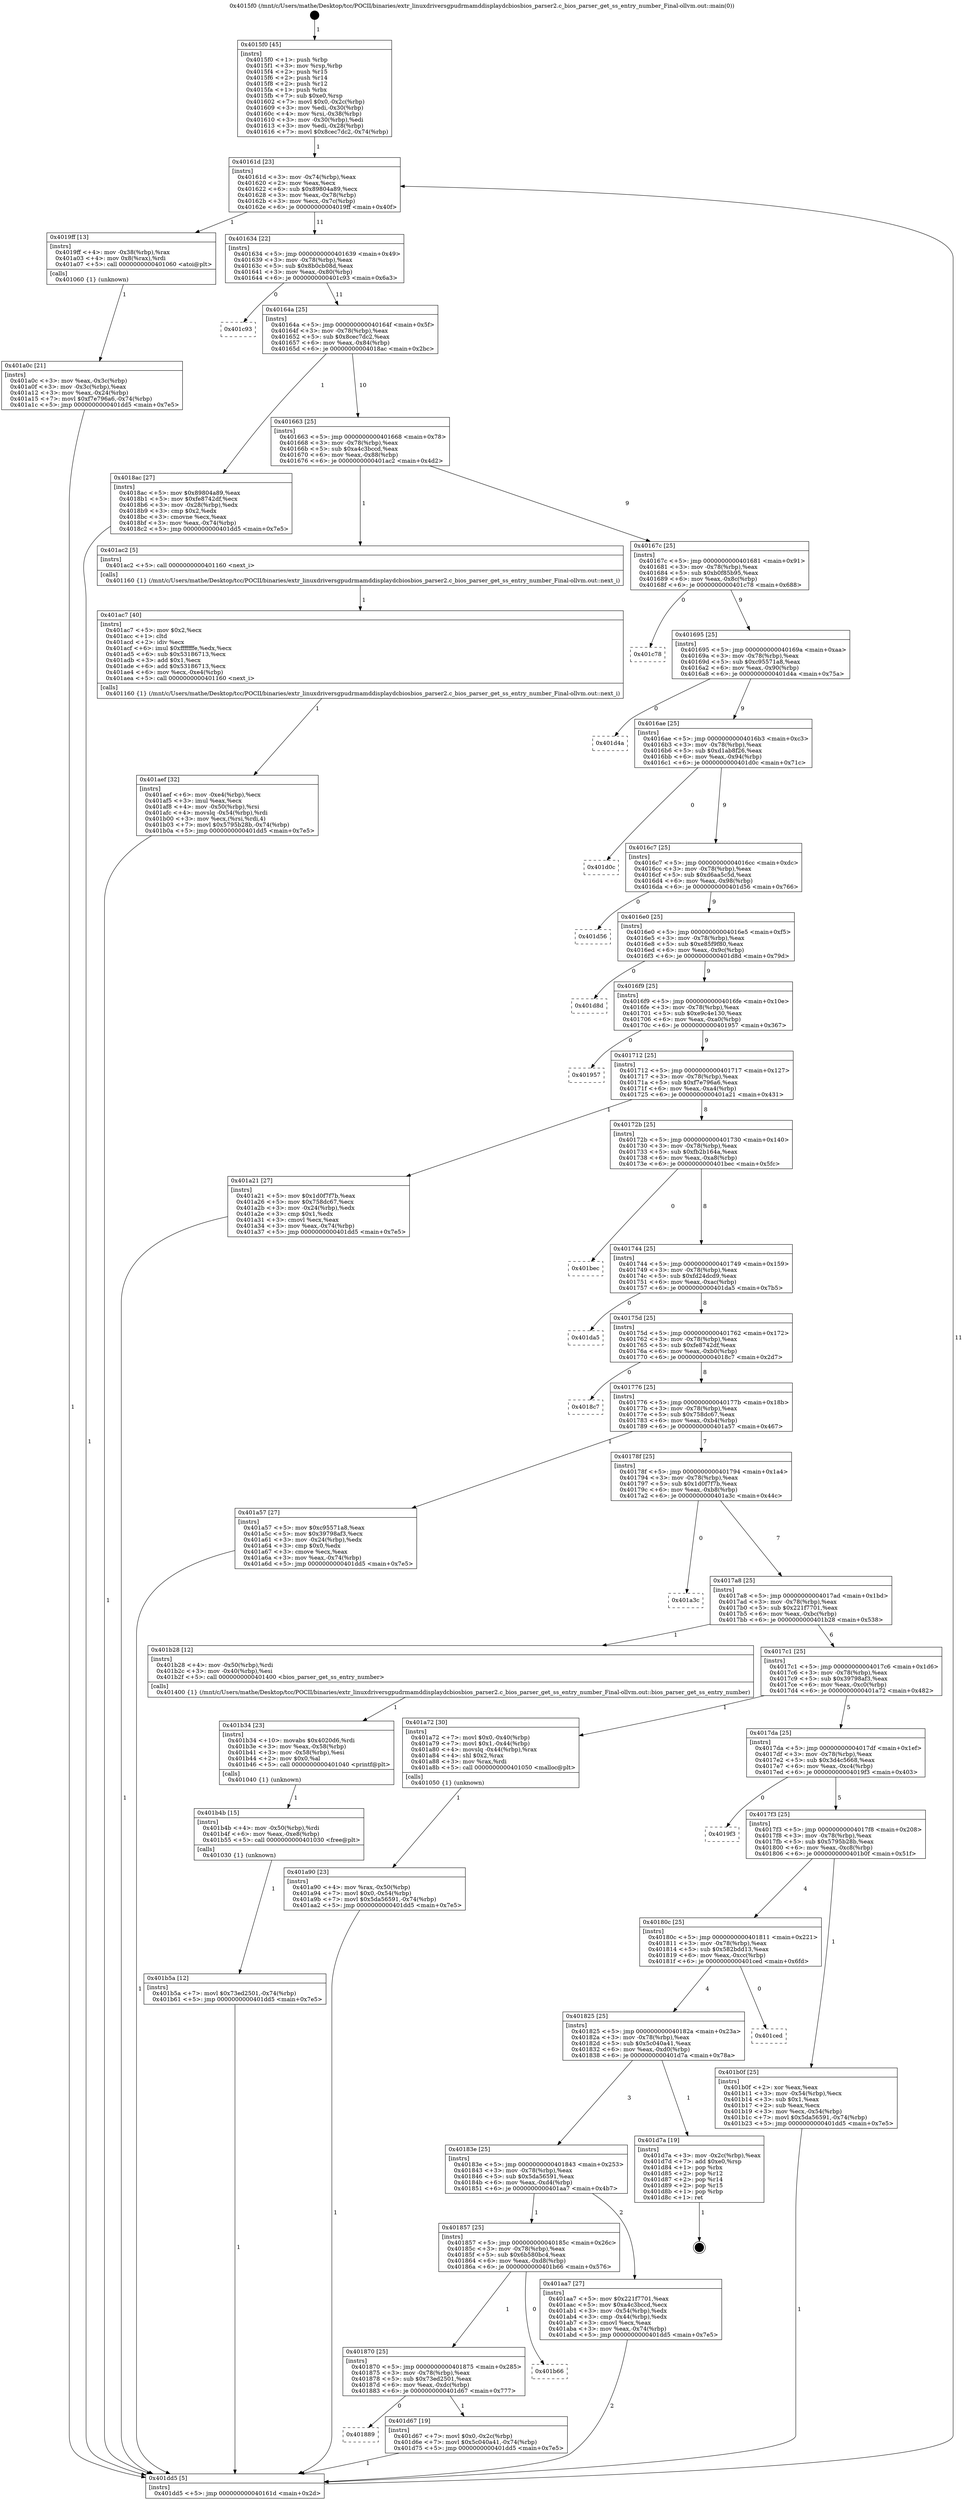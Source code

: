 digraph "0x4015f0" {
  label = "0x4015f0 (/mnt/c/Users/mathe/Desktop/tcc/POCII/binaries/extr_linuxdriversgpudrmamddisplaydcbiosbios_parser2.c_bios_parser_get_ss_entry_number_Final-ollvm.out::main(0))"
  labelloc = "t"
  node[shape=record]

  Entry [label="",width=0.3,height=0.3,shape=circle,fillcolor=black,style=filled]
  "0x40161d" [label="{
     0x40161d [23]\l
     | [instrs]\l
     &nbsp;&nbsp;0x40161d \<+3\>: mov -0x74(%rbp),%eax\l
     &nbsp;&nbsp;0x401620 \<+2\>: mov %eax,%ecx\l
     &nbsp;&nbsp;0x401622 \<+6\>: sub $0x89804a89,%ecx\l
     &nbsp;&nbsp;0x401628 \<+3\>: mov %eax,-0x78(%rbp)\l
     &nbsp;&nbsp;0x40162b \<+3\>: mov %ecx,-0x7c(%rbp)\l
     &nbsp;&nbsp;0x40162e \<+6\>: je 00000000004019ff \<main+0x40f\>\l
  }"]
  "0x4019ff" [label="{
     0x4019ff [13]\l
     | [instrs]\l
     &nbsp;&nbsp;0x4019ff \<+4\>: mov -0x38(%rbp),%rax\l
     &nbsp;&nbsp;0x401a03 \<+4\>: mov 0x8(%rax),%rdi\l
     &nbsp;&nbsp;0x401a07 \<+5\>: call 0000000000401060 \<atoi@plt\>\l
     | [calls]\l
     &nbsp;&nbsp;0x401060 \{1\} (unknown)\l
  }"]
  "0x401634" [label="{
     0x401634 [22]\l
     | [instrs]\l
     &nbsp;&nbsp;0x401634 \<+5\>: jmp 0000000000401639 \<main+0x49\>\l
     &nbsp;&nbsp;0x401639 \<+3\>: mov -0x78(%rbp),%eax\l
     &nbsp;&nbsp;0x40163c \<+5\>: sub $0x8b0cb08d,%eax\l
     &nbsp;&nbsp;0x401641 \<+3\>: mov %eax,-0x80(%rbp)\l
     &nbsp;&nbsp;0x401644 \<+6\>: je 0000000000401c93 \<main+0x6a3\>\l
  }"]
  Exit [label="",width=0.3,height=0.3,shape=circle,fillcolor=black,style=filled,peripheries=2]
  "0x401c93" [label="{
     0x401c93\l
  }", style=dashed]
  "0x40164a" [label="{
     0x40164a [25]\l
     | [instrs]\l
     &nbsp;&nbsp;0x40164a \<+5\>: jmp 000000000040164f \<main+0x5f\>\l
     &nbsp;&nbsp;0x40164f \<+3\>: mov -0x78(%rbp),%eax\l
     &nbsp;&nbsp;0x401652 \<+5\>: sub $0x8cec7dc2,%eax\l
     &nbsp;&nbsp;0x401657 \<+6\>: mov %eax,-0x84(%rbp)\l
     &nbsp;&nbsp;0x40165d \<+6\>: je 00000000004018ac \<main+0x2bc\>\l
  }"]
  "0x401889" [label="{
     0x401889\l
  }", style=dashed]
  "0x4018ac" [label="{
     0x4018ac [27]\l
     | [instrs]\l
     &nbsp;&nbsp;0x4018ac \<+5\>: mov $0x89804a89,%eax\l
     &nbsp;&nbsp;0x4018b1 \<+5\>: mov $0xfe8742df,%ecx\l
     &nbsp;&nbsp;0x4018b6 \<+3\>: mov -0x28(%rbp),%edx\l
     &nbsp;&nbsp;0x4018b9 \<+3\>: cmp $0x2,%edx\l
     &nbsp;&nbsp;0x4018bc \<+3\>: cmovne %ecx,%eax\l
     &nbsp;&nbsp;0x4018bf \<+3\>: mov %eax,-0x74(%rbp)\l
     &nbsp;&nbsp;0x4018c2 \<+5\>: jmp 0000000000401dd5 \<main+0x7e5\>\l
  }"]
  "0x401663" [label="{
     0x401663 [25]\l
     | [instrs]\l
     &nbsp;&nbsp;0x401663 \<+5\>: jmp 0000000000401668 \<main+0x78\>\l
     &nbsp;&nbsp;0x401668 \<+3\>: mov -0x78(%rbp),%eax\l
     &nbsp;&nbsp;0x40166b \<+5\>: sub $0xa4c3bccd,%eax\l
     &nbsp;&nbsp;0x401670 \<+6\>: mov %eax,-0x88(%rbp)\l
     &nbsp;&nbsp;0x401676 \<+6\>: je 0000000000401ac2 \<main+0x4d2\>\l
  }"]
  "0x401dd5" [label="{
     0x401dd5 [5]\l
     | [instrs]\l
     &nbsp;&nbsp;0x401dd5 \<+5\>: jmp 000000000040161d \<main+0x2d\>\l
  }"]
  "0x4015f0" [label="{
     0x4015f0 [45]\l
     | [instrs]\l
     &nbsp;&nbsp;0x4015f0 \<+1\>: push %rbp\l
     &nbsp;&nbsp;0x4015f1 \<+3\>: mov %rsp,%rbp\l
     &nbsp;&nbsp;0x4015f4 \<+2\>: push %r15\l
     &nbsp;&nbsp;0x4015f6 \<+2\>: push %r14\l
     &nbsp;&nbsp;0x4015f8 \<+2\>: push %r12\l
     &nbsp;&nbsp;0x4015fa \<+1\>: push %rbx\l
     &nbsp;&nbsp;0x4015fb \<+7\>: sub $0xe0,%rsp\l
     &nbsp;&nbsp;0x401602 \<+7\>: movl $0x0,-0x2c(%rbp)\l
     &nbsp;&nbsp;0x401609 \<+3\>: mov %edi,-0x30(%rbp)\l
     &nbsp;&nbsp;0x40160c \<+4\>: mov %rsi,-0x38(%rbp)\l
     &nbsp;&nbsp;0x401610 \<+3\>: mov -0x30(%rbp),%edi\l
     &nbsp;&nbsp;0x401613 \<+3\>: mov %edi,-0x28(%rbp)\l
     &nbsp;&nbsp;0x401616 \<+7\>: movl $0x8cec7dc2,-0x74(%rbp)\l
  }"]
  "0x401a0c" [label="{
     0x401a0c [21]\l
     | [instrs]\l
     &nbsp;&nbsp;0x401a0c \<+3\>: mov %eax,-0x3c(%rbp)\l
     &nbsp;&nbsp;0x401a0f \<+3\>: mov -0x3c(%rbp),%eax\l
     &nbsp;&nbsp;0x401a12 \<+3\>: mov %eax,-0x24(%rbp)\l
     &nbsp;&nbsp;0x401a15 \<+7\>: movl $0xf7e796a6,-0x74(%rbp)\l
     &nbsp;&nbsp;0x401a1c \<+5\>: jmp 0000000000401dd5 \<main+0x7e5\>\l
  }"]
  "0x401d67" [label="{
     0x401d67 [19]\l
     | [instrs]\l
     &nbsp;&nbsp;0x401d67 \<+7\>: movl $0x0,-0x2c(%rbp)\l
     &nbsp;&nbsp;0x401d6e \<+7\>: movl $0x5c040a41,-0x74(%rbp)\l
     &nbsp;&nbsp;0x401d75 \<+5\>: jmp 0000000000401dd5 \<main+0x7e5\>\l
  }"]
  "0x401ac2" [label="{
     0x401ac2 [5]\l
     | [instrs]\l
     &nbsp;&nbsp;0x401ac2 \<+5\>: call 0000000000401160 \<next_i\>\l
     | [calls]\l
     &nbsp;&nbsp;0x401160 \{1\} (/mnt/c/Users/mathe/Desktop/tcc/POCII/binaries/extr_linuxdriversgpudrmamddisplaydcbiosbios_parser2.c_bios_parser_get_ss_entry_number_Final-ollvm.out::next_i)\l
  }"]
  "0x40167c" [label="{
     0x40167c [25]\l
     | [instrs]\l
     &nbsp;&nbsp;0x40167c \<+5\>: jmp 0000000000401681 \<main+0x91\>\l
     &nbsp;&nbsp;0x401681 \<+3\>: mov -0x78(%rbp),%eax\l
     &nbsp;&nbsp;0x401684 \<+5\>: sub $0xb0f85b95,%eax\l
     &nbsp;&nbsp;0x401689 \<+6\>: mov %eax,-0x8c(%rbp)\l
     &nbsp;&nbsp;0x40168f \<+6\>: je 0000000000401c78 \<main+0x688\>\l
  }"]
  "0x401870" [label="{
     0x401870 [25]\l
     | [instrs]\l
     &nbsp;&nbsp;0x401870 \<+5\>: jmp 0000000000401875 \<main+0x285\>\l
     &nbsp;&nbsp;0x401875 \<+3\>: mov -0x78(%rbp),%eax\l
     &nbsp;&nbsp;0x401878 \<+5\>: sub $0x73ed2501,%eax\l
     &nbsp;&nbsp;0x40187d \<+6\>: mov %eax,-0xdc(%rbp)\l
     &nbsp;&nbsp;0x401883 \<+6\>: je 0000000000401d67 \<main+0x777\>\l
  }"]
  "0x401c78" [label="{
     0x401c78\l
  }", style=dashed]
  "0x401695" [label="{
     0x401695 [25]\l
     | [instrs]\l
     &nbsp;&nbsp;0x401695 \<+5\>: jmp 000000000040169a \<main+0xaa\>\l
     &nbsp;&nbsp;0x40169a \<+3\>: mov -0x78(%rbp),%eax\l
     &nbsp;&nbsp;0x40169d \<+5\>: sub $0xc95571a8,%eax\l
     &nbsp;&nbsp;0x4016a2 \<+6\>: mov %eax,-0x90(%rbp)\l
     &nbsp;&nbsp;0x4016a8 \<+6\>: je 0000000000401d4a \<main+0x75a\>\l
  }"]
  "0x401b66" [label="{
     0x401b66\l
  }", style=dashed]
  "0x401d4a" [label="{
     0x401d4a\l
  }", style=dashed]
  "0x4016ae" [label="{
     0x4016ae [25]\l
     | [instrs]\l
     &nbsp;&nbsp;0x4016ae \<+5\>: jmp 00000000004016b3 \<main+0xc3\>\l
     &nbsp;&nbsp;0x4016b3 \<+3\>: mov -0x78(%rbp),%eax\l
     &nbsp;&nbsp;0x4016b6 \<+5\>: sub $0xd1ab8f26,%eax\l
     &nbsp;&nbsp;0x4016bb \<+6\>: mov %eax,-0x94(%rbp)\l
     &nbsp;&nbsp;0x4016c1 \<+6\>: je 0000000000401d0c \<main+0x71c\>\l
  }"]
  "0x401b5a" [label="{
     0x401b5a [12]\l
     | [instrs]\l
     &nbsp;&nbsp;0x401b5a \<+7\>: movl $0x73ed2501,-0x74(%rbp)\l
     &nbsp;&nbsp;0x401b61 \<+5\>: jmp 0000000000401dd5 \<main+0x7e5\>\l
  }"]
  "0x401d0c" [label="{
     0x401d0c\l
  }", style=dashed]
  "0x4016c7" [label="{
     0x4016c7 [25]\l
     | [instrs]\l
     &nbsp;&nbsp;0x4016c7 \<+5\>: jmp 00000000004016cc \<main+0xdc\>\l
     &nbsp;&nbsp;0x4016cc \<+3\>: mov -0x78(%rbp),%eax\l
     &nbsp;&nbsp;0x4016cf \<+5\>: sub $0xd6aa5c5d,%eax\l
     &nbsp;&nbsp;0x4016d4 \<+6\>: mov %eax,-0x98(%rbp)\l
     &nbsp;&nbsp;0x4016da \<+6\>: je 0000000000401d56 \<main+0x766\>\l
  }"]
  "0x401b4b" [label="{
     0x401b4b [15]\l
     | [instrs]\l
     &nbsp;&nbsp;0x401b4b \<+4\>: mov -0x50(%rbp),%rdi\l
     &nbsp;&nbsp;0x401b4f \<+6\>: mov %eax,-0xe8(%rbp)\l
     &nbsp;&nbsp;0x401b55 \<+5\>: call 0000000000401030 \<free@plt\>\l
     | [calls]\l
     &nbsp;&nbsp;0x401030 \{1\} (unknown)\l
  }"]
  "0x401d56" [label="{
     0x401d56\l
  }", style=dashed]
  "0x4016e0" [label="{
     0x4016e0 [25]\l
     | [instrs]\l
     &nbsp;&nbsp;0x4016e0 \<+5\>: jmp 00000000004016e5 \<main+0xf5\>\l
     &nbsp;&nbsp;0x4016e5 \<+3\>: mov -0x78(%rbp),%eax\l
     &nbsp;&nbsp;0x4016e8 \<+5\>: sub $0xe85f9f80,%eax\l
     &nbsp;&nbsp;0x4016ed \<+6\>: mov %eax,-0x9c(%rbp)\l
     &nbsp;&nbsp;0x4016f3 \<+6\>: je 0000000000401d8d \<main+0x79d\>\l
  }"]
  "0x401b34" [label="{
     0x401b34 [23]\l
     | [instrs]\l
     &nbsp;&nbsp;0x401b34 \<+10\>: movabs $0x4020d6,%rdi\l
     &nbsp;&nbsp;0x401b3e \<+3\>: mov %eax,-0x58(%rbp)\l
     &nbsp;&nbsp;0x401b41 \<+3\>: mov -0x58(%rbp),%esi\l
     &nbsp;&nbsp;0x401b44 \<+2\>: mov $0x0,%al\l
     &nbsp;&nbsp;0x401b46 \<+5\>: call 0000000000401040 \<printf@plt\>\l
     | [calls]\l
     &nbsp;&nbsp;0x401040 \{1\} (unknown)\l
  }"]
  "0x401d8d" [label="{
     0x401d8d\l
  }", style=dashed]
  "0x4016f9" [label="{
     0x4016f9 [25]\l
     | [instrs]\l
     &nbsp;&nbsp;0x4016f9 \<+5\>: jmp 00000000004016fe \<main+0x10e\>\l
     &nbsp;&nbsp;0x4016fe \<+3\>: mov -0x78(%rbp),%eax\l
     &nbsp;&nbsp;0x401701 \<+5\>: sub $0xe9c4e130,%eax\l
     &nbsp;&nbsp;0x401706 \<+6\>: mov %eax,-0xa0(%rbp)\l
     &nbsp;&nbsp;0x40170c \<+6\>: je 0000000000401957 \<main+0x367\>\l
  }"]
  "0x401aef" [label="{
     0x401aef [32]\l
     | [instrs]\l
     &nbsp;&nbsp;0x401aef \<+6\>: mov -0xe4(%rbp),%ecx\l
     &nbsp;&nbsp;0x401af5 \<+3\>: imul %eax,%ecx\l
     &nbsp;&nbsp;0x401af8 \<+4\>: mov -0x50(%rbp),%rsi\l
     &nbsp;&nbsp;0x401afc \<+4\>: movslq -0x54(%rbp),%rdi\l
     &nbsp;&nbsp;0x401b00 \<+3\>: mov %ecx,(%rsi,%rdi,4)\l
     &nbsp;&nbsp;0x401b03 \<+7\>: movl $0x5795b28b,-0x74(%rbp)\l
     &nbsp;&nbsp;0x401b0a \<+5\>: jmp 0000000000401dd5 \<main+0x7e5\>\l
  }"]
  "0x401957" [label="{
     0x401957\l
  }", style=dashed]
  "0x401712" [label="{
     0x401712 [25]\l
     | [instrs]\l
     &nbsp;&nbsp;0x401712 \<+5\>: jmp 0000000000401717 \<main+0x127\>\l
     &nbsp;&nbsp;0x401717 \<+3\>: mov -0x78(%rbp),%eax\l
     &nbsp;&nbsp;0x40171a \<+5\>: sub $0xf7e796a6,%eax\l
     &nbsp;&nbsp;0x40171f \<+6\>: mov %eax,-0xa4(%rbp)\l
     &nbsp;&nbsp;0x401725 \<+6\>: je 0000000000401a21 \<main+0x431\>\l
  }"]
  "0x401ac7" [label="{
     0x401ac7 [40]\l
     | [instrs]\l
     &nbsp;&nbsp;0x401ac7 \<+5\>: mov $0x2,%ecx\l
     &nbsp;&nbsp;0x401acc \<+1\>: cltd\l
     &nbsp;&nbsp;0x401acd \<+2\>: idiv %ecx\l
     &nbsp;&nbsp;0x401acf \<+6\>: imul $0xfffffffe,%edx,%ecx\l
     &nbsp;&nbsp;0x401ad5 \<+6\>: sub $0x53186713,%ecx\l
     &nbsp;&nbsp;0x401adb \<+3\>: add $0x1,%ecx\l
     &nbsp;&nbsp;0x401ade \<+6\>: add $0x53186713,%ecx\l
     &nbsp;&nbsp;0x401ae4 \<+6\>: mov %ecx,-0xe4(%rbp)\l
     &nbsp;&nbsp;0x401aea \<+5\>: call 0000000000401160 \<next_i\>\l
     | [calls]\l
     &nbsp;&nbsp;0x401160 \{1\} (/mnt/c/Users/mathe/Desktop/tcc/POCII/binaries/extr_linuxdriversgpudrmamddisplaydcbiosbios_parser2.c_bios_parser_get_ss_entry_number_Final-ollvm.out::next_i)\l
  }"]
  "0x401a21" [label="{
     0x401a21 [27]\l
     | [instrs]\l
     &nbsp;&nbsp;0x401a21 \<+5\>: mov $0x1d0f7f7b,%eax\l
     &nbsp;&nbsp;0x401a26 \<+5\>: mov $0x758dc67,%ecx\l
     &nbsp;&nbsp;0x401a2b \<+3\>: mov -0x24(%rbp),%edx\l
     &nbsp;&nbsp;0x401a2e \<+3\>: cmp $0x1,%edx\l
     &nbsp;&nbsp;0x401a31 \<+3\>: cmovl %ecx,%eax\l
     &nbsp;&nbsp;0x401a34 \<+3\>: mov %eax,-0x74(%rbp)\l
     &nbsp;&nbsp;0x401a37 \<+5\>: jmp 0000000000401dd5 \<main+0x7e5\>\l
  }"]
  "0x40172b" [label="{
     0x40172b [25]\l
     | [instrs]\l
     &nbsp;&nbsp;0x40172b \<+5\>: jmp 0000000000401730 \<main+0x140\>\l
     &nbsp;&nbsp;0x401730 \<+3\>: mov -0x78(%rbp),%eax\l
     &nbsp;&nbsp;0x401733 \<+5\>: sub $0xfb2b164a,%eax\l
     &nbsp;&nbsp;0x401738 \<+6\>: mov %eax,-0xa8(%rbp)\l
     &nbsp;&nbsp;0x40173e \<+6\>: je 0000000000401bec \<main+0x5fc\>\l
  }"]
  "0x401857" [label="{
     0x401857 [25]\l
     | [instrs]\l
     &nbsp;&nbsp;0x401857 \<+5\>: jmp 000000000040185c \<main+0x26c\>\l
     &nbsp;&nbsp;0x40185c \<+3\>: mov -0x78(%rbp),%eax\l
     &nbsp;&nbsp;0x40185f \<+5\>: sub $0x6b580bc4,%eax\l
     &nbsp;&nbsp;0x401864 \<+6\>: mov %eax,-0xd8(%rbp)\l
     &nbsp;&nbsp;0x40186a \<+6\>: je 0000000000401b66 \<main+0x576\>\l
  }"]
  "0x401bec" [label="{
     0x401bec\l
  }", style=dashed]
  "0x401744" [label="{
     0x401744 [25]\l
     | [instrs]\l
     &nbsp;&nbsp;0x401744 \<+5\>: jmp 0000000000401749 \<main+0x159\>\l
     &nbsp;&nbsp;0x401749 \<+3\>: mov -0x78(%rbp),%eax\l
     &nbsp;&nbsp;0x40174c \<+5\>: sub $0xfd24dcd9,%eax\l
     &nbsp;&nbsp;0x401751 \<+6\>: mov %eax,-0xac(%rbp)\l
     &nbsp;&nbsp;0x401757 \<+6\>: je 0000000000401da5 \<main+0x7b5\>\l
  }"]
  "0x401aa7" [label="{
     0x401aa7 [27]\l
     | [instrs]\l
     &nbsp;&nbsp;0x401aa7 \<+5\>: mov $0x221f7701,%eax\l
     &nbsp;&nbsp;0x401aac \<+5\>: mov $0xa4c3bccd,%ecx\l
     &nbsp;&nbsp;0x401ab1 \<+3\>: mov -0x54(%rbp),%edx\l
     &nbsp;&nbsp;0x401ab4 \<+3\>: cmp -0x44(%rbp),%edx\l
     &nbsp;&nbsp;0x401ab7 \<+3\>: cmovl %ecx,%eax\l
     &nbsp;&nbsp;0x401aba \<+3\>: mov %eax,-0x74(%rbp)\l
     &nbsp;&nbsp;0x401abd \<+5\>: jmp 0000000000401dd5 \<main+0x7e5\>\l
  }"]
  "0x401da5" [label="{
     0x401da5\l
  }", style=dashed]
  "0x40175d" [label="{
     0x40175d [25]\l
     | [instrs]\l
     &nbsp;&nbsp;0x40175d \<+5\>: jmp 0000000000401762 \<main+0x172\>\l
     &nbsp;&nbsp;0x401762 \<+3\>: mov -0x78(%rbp),%eax\l
     &nbsp;&nbsp;0x401765 \<+5\>: sub $0xfe8742df,%eax\l
     &nbsp;&nbsp;0x40176a \<+6\>: mov %eax,-0xb0(%rbp)\l
     &nbsp;&nbsp;0x401770 \<+6\>: je 00000000004018c7 \<main+0x2d7\>\l
  }"]
  "0x40183e" [label="{
     0x40183e [25]\l
     | [instrs]\l
     &nbsp;&nbsp;0x40183e \<+5\>: jmp 0000000000401843 \<main+0x253\>\l
     &nbsp;&nbsp;0x401843 \<+3\>: mov -0x78(%rbp),%eax\l
     &nbsp;&nbsp;0x401846 \<+5\>: sub $0x5da56591,%eax\l
     &nbsp;&nbsp;0x40184b \<+6\>: mov %eax,-0xd4(%rbp)\l
     &nbsp;&nbsp;0x401851 \<+6\>: je 0000000000401aa7 \<main+0x4b7\>\l
  }"]
  "0x4018c7" [label="{
     0x4018c7\l
  }", style=dashed]
  "0x401776" [label="{
     0x401776 [25]\l
     | [instrs]\l
     &nbsp;&nbsp;0x401776 \<+5\>: jmp 000000000040177b \<main+0x18b\>\l
     &nbsp;&nbsp;0x40177b \<+3\>: mov -0x78(%rbp),%eax\l
     &nbsp;&nbsp;0x40177e \<+5\>: sub $0x758dc67,%eax\l
     &nbsp;&nbsp;0x401783 \<+6\>: mov %eax,-0xb4(%rbp)\l
     &nbsp;&nbsp;0x401789 \<+6\>: je 0000000000401a57 \<main+0x467\>\l
  }"]
  "0x401d7a" [label="{
     0x401d7a [19]\l
     | [instrs]\l
     &nbsp;&nbsp;0x401d7a \<+3\>: mov -0x2c(%rbp),%eax\l
     &nbsp;&nbsp;0x401d7d \<+7\>: add $0xe0,%rsp\l
     &nbsp;&nbsp;0x401d84 \<+1\>: pop %rbx\l
     &nbsp;&nbsp;0x401d85 \<+2\>: pop %r12\l
     &nbsp;&nbsp;0x401d87 \<+2\>: pop %r14\l
     &nbsp;&nbsp;0x401d89 \<+2\>: pop %r15\l
     &nbsp;&nbsp;0x401d8b \<+1\>: pop %rbp\l
     &nbsp;&nbsp;0x401d8c \<+1\>: ret\l
  }"]
  "0x401a57" [label="{
     0x401a57 [27]\l
     | [instrs]\l
     &nbsp;&nbsp;0x401a57 \<+5\>: mov $0xc95571a8,%eax\l
     &nbsp;&nbsp;0x401a5c \<+5\>: mov $0x39798af3,%ecx\l
     &nbsp;&nbsp;0x401a61 \<+3\>: mov -0x24(%rbp),%edx\l
     &nbsp;&nbsp;0x401a64 \<+3\>: cmp $0x0,%edx\l
     &nbsp;&nbsp;0x401a67 \<+3\>: cmove %ecx,%eax\l
     &nbsp;&nbsp;0x401a6a \<+3\>: mov %eax,-0x74(%rbp)\l
     &nbsp;&nbsp;0x401a6d \<+5\>: jmp 0000000000401dd5 \<main+0x7e5\>\l
  }"]
  "0x40178f" [label="{
     0x40178f [25]\l
     | [instrs]\l
     &nbsp;&nbsp;0x40178f \<+5\>: jmp 0000000000401794 \<main+0x1a4\>\l
     &nbsp;&nbsp;0x401794 \<+3\>: mov -0x78(%rbp),%eax\l
     &nbsp;&nbsp;0x401797 \<+5\>: sub $0x1d0f7f7b,%eax\l
     &nbsp;&nbsp;0x40179c \<+6\>: mov %eax,-0xb8(%rbp)\l
     &nbsp;&nbsp;0x4017a2 \<+6\>: je 0000000000401a3c \<main+0x44c\>\l
  }"]
  "0x401825" [label="{
     0x401825 [25]\l
     | [instrs]\l
     &nbsp;&nbsp;0x401825 \<+5\>: jmp 000000000040182a \<main+0x23a\>\l
     &nbsp;&nbsp;0x40182a \<+3\>: mov -0x78(%rbp),%eax\l
     &nbsp;&nbsp;0x40182d \<+5\>: sub $0x5c040a41,%eax\l
     &nbsp;&nbsp;0x401832 \<+6\>: mov %eax,-0xd0(%rbp)\l
     &nbsp;&nbsp;0x401838 \<+6\>: je 0000000000401d7a \<main+0x78a\>\l
  }"]
  "0x401a3c" [label="{
     0x401a3c\l
  }", style=dashed]
  "0x4017a8" [label="{
     0x4017a8 [25]\l
     | [instrs]\l
     &nbsp;&nbsp;0x4017a8 \<+5\>: jmp 00000000004017ad \<main+0x1bd\>\l
     &nbsp;&nbsp;0x4017ad \<+3\>: mov -0x78(%rbp),%eax\l
     &nbsp;&nbsp;0x4017b0 \<+5\>: sub $0x221f7701,%eax\l
     &nbsp;&nbsp;0x4017b5 \<+6\>: mov %eax,-0xbc(%rbp)\l
     &nbsp;&nbsp;0x4017bb \<+6\>: je 0000000000401b28 \<main+0x538\>\l
  }"]
  "0x401ced" [label="{
     0x401ced\l
  }", style=dashed]
  "0x401b28" [label="{
     0x401b28 [12]\l
     | [instrs]\l
     &nbsp;&nbsp;0x401b28 \<+4\>: mov -0x50(%rbp),%rdi\l
     &nbsp;&nbsp;0x401b2c \<+3\>: mov -0x40(%rbp),%esi\l
     &nbsp;&nbsp;0x401b2f \<+5\>: call 0000000000401400 \<bios_parser_get_ss_entry_number\>\l
     | [calls]\l
     &nbsp;&nbsp;0x401400 \{1\} (/mnt/c/Users/mathe/Desktop/tcc/POCII/binaries/extr_linuxdriversgpudrmamddisplaydcbiosbios_parser2.c_bios_parser_get_ss_entry_number_Final-ollvm.out::bios_parser_get_ss_entry_number)\l
  }"]
  "0x4017c1" [label="{
     0x4017c1 [25]\l
     | [instrs]\l
     &nbsp;&nbsp;0x4017c1 \<+5\>: jmp 00000000004017c6 \<main+0x1d6\>\l
     &nbsp;&nbsp;0x4017c6 \<+3\>: mov -0x78(%rbp),%eax\l
     &nbsp;&nbsp;0x4017c9 \<+5\>: sub $0x39798af3,%eax\l
     &nbsp;&nbsp;0x4017ce \<+6\>: mov %eax,-0xc0(%rbp)\l
     &nbsp;&nbsp;0x4017d4 \<+6\>: je 0000000000401a72 \<main+0x482\>\l
  }"]
  "0x40180c" [label="{
     0x40180c [25]\l
     | [instrs]\l
     &nbsp;&nbsp;0x40180c \<+5\>: jmp 0000000000401811 \<main+0x221\>\l
     &nbsp;&nbsp;0x401811 \<+3\>: mov -0x78(%rbp),%eax\l
     &nbsp;&nbsp;0x401814 \<+5\>: sub $0x582bdd13,%eax\l
     &nbsp;&nbsp;0x401819 \<+6\>: mov %eax,-0xcc(%rbp)\l
     &nbsp;&nbsp;0x40181f \<+6\>: je 0000000000401ced \<main+0x6fd\>\l
  }"]
  "0x401a72" [label="{
     0x401a72 [30]\l
     | [instrs]\l
     &nbsp;&nbsp;0x401a72 \<+7\>: movl $0x0,-0x40(%rbp)\l
     &nbsp;&nbsp;0x401a79 \<+7\>: movl $0x1,-0x44(%rbp)\l
     &nbsp;&nbsp;0x401a80 \<+4\>: movslq -0x44(%rbp),%rax\l
     &nbsp;&nbsp;0x401a84 \<+4\>: shl $0x2,%rax\l
     &nbsp;&nbsp;0x401a88 \<+3\>: mov %rax,%rdi\l
     &nbsp;&nbsp;0x401a8b \<+5\>: call 0000000000401050 \<malloc@plt\>\l
     | [calls]\l
     &nbsp;&nbsp;0x401050 \{1\} (unknown)\l
  }"]
  "0x4017da" [label="{
     0x4017da [25]\l
     | [instrs]\l
     &nbsp;&nbsp;0x4017da \<+5\>: jmp 00000000004017df \<main+0x1ef\>\l
     &nbsp;&nbsp;0x4017df \<+3\>: mov -0x78(%rbp),%eax\l
     &nbsp;&nbsp;0x4017e2 \<+5\>: sub $0x3d4c5668,%eax\l
     &nbsp;&nbsp;0x4017e7 \<+6\>: mov %eax,-0xc4(%rbp)\l
     &nbsp;&nbsp;0x4017ed \<+6\>: je 00000000004019f3 \<main+0x403\>\l
  }"]
  "0x401a90" [label="{
     0x401a90 [23]\l
     | [instrs]\l
     &nbsp;&nbsp;0x401a90 \<+4\>: mov %rax,-0x50(%rbp)\l
     &nbsp;&nbsp;0x401a94 \<+7\>: movl $0x0,-0x54(%rbp)\l
     &nbsp;&nbsp;0x401a9b \<+7\>: movl $0x5da56591,-0x74(%rbp)\l
     &nbsp;&nbsp;0x401aa2 \<+5\>: jmp 0000000000401dd5 \<main+0x7e5\>\l
  }"]
  "0x401b0f" [label="{
     0x401b0f [25]\l
     | [instrs]\l
     &nbsp;&nbsp;0x401b0f \<+2\>: xor %eax,%eax\l
     &nbsp;&nbsp;0x401b11 \<+3\>: mov -0x54(%rbp),%ecx\l
     &nbsp;&nbsp;0x401b14 \<+3\>: sub $0x1,%eax\l
     &nbsp;&nbsp;0x401b17 \<+2\>: sub %eax,%ecx\l
     &nbsp;&nbsp;0x401b19 \<+3\>: mov %ecx,-0x54(%rbp)\l
     &nbsp;&nbsp;0x401b1c \<+7\>: movl $0x5da56591,-0x74(%rbp)\l
     &nbsp;&nbsp;0x401b23 \<+5\>: jmp 0000000000401dd5 \<main+0x7e5\>\l
  }"]
  "0x4019f3" [label="{
     0x4019f3\l
  }", style=dashed]
  "0x4017f3" [label="{
     0x4017f3 [25]\l
     | [instrs]\l
     &nbsp;&nbsp;0x4017f3 \<+5\>: jmp 00000000004017f8 \<main+0x208\>\l
     &nbsp;&nbsp;0x4017f8 \<+3\>: mov -0x78(%rbp),%eax\l
     &nbsp;&nbsp;0x4017fb \<+5\>: sub $0x5795b28b,%eax\l
     &nbsp;&nbsp;0x401800 \<+6\>: mov %eax,-0xc8(%rbp)\l
     &nbsp;&nbsp;0x401806 \<+6\>: je 0000000000401b0f \<main+0x51f\>\l
  }"]
  Entry -> "0x4015f0" [label=" 1"]
  "0x40161d" -> "0x4019ff" [label=" 1"]
  "0x40161d" -> "0x401634" [label=" 11"]
  "0x401d7a" -> Exit [label=" 1"]
  "0x401634" -> "0x401c93" [label=" 0"]
  "0x401634" -> "0x40164a" [label=" 11"]
  "0x401d67" -> "0x401dd5" [label=" 1"]
  "0x40164a" -> "0x4018ac" [label=" 1"]
  "0x40164a" -> "0x401663" [label=" 10"]
  "0x4018ac" -> "0x401dd5" [label=" 1"]
  "0x4015f0" -> "0x40161d" [label=" 1"]
  "0x401dd5" -> "0x40161d" [label=" 11"]
  "0x4019ff" -> "0x401a0c" [label=" 1"]
  "0x401a0c" -> "0x401dd5" [label=" 1"]
  "0x401870" -> "0x401889" [label=" 0"]
  "0x401663" -> "0x401ac2" [label=" 1"]
  "0x401663" -> "0x40167c" [label=" 9"]
  "0x401870" -> "0x401d67" [label=" 1"]
  "0x40167c" -> "0x401c78" [label=" 0"]
  "0x40167c" -> "0x401695" [label=" 9"]
  "0x401857" -> "0x401870" [label=" 1"]
  "0x401695" -> "0x401d4a" [label=" 0"]
  "0x401695" -> "0x4016ae" [label=" 9"]
  "0x401857" -> "0x401b66" [label=" 0"]
  "0x4016ae" -> "0x401d0c" [label=" 0"]
  "0x4016ae" -> "0x4016c7" [label=" 9"]
  "0x401b5a" -> "0x401dd5" [label=" 1"]
  "0x4016c7" -> "0x401d56" [label=" 0"]
  "0x4016c7" -> "0x4016e0" [label=" 9"]
  "0x401b4b" -> "0x401b5a" [label=" 1"]
  "0x4016e0" -> "0x401d8d" [label=" 0"]
  "0x4016e0" -> "0x4016f9" [label=" 9"]
  "0x401b34" -> "0x401b4b" [label=" 1"]
  "0x4016f9" -> "0x401957" [label=" 0"]
  "0x4016f9" -> "0x401712" [label=" 9"]
  "0x401b28" -> "0x401b34" [label=" 1"]
  "0x401712" -> "0x401a21" [label=" 1"]
  "0x401712" -> "0x40172b" [label=" 8"]
  "0x401a21" -> "0x401dd5" [label=" 1"]
  "0x401b0f" -> "0x401dd5" [label=" 1"]
  "0x40172b" -> "0x401bec" [label=" 0"]
  "0x40172b" -> "0x401744" [label=" 8"]
  "0x401aef" -> "0x401dd5" [label=" 1"]
  "0x401744" -> "0x401da5" [label=" 0"]
  "0x401744" -> "0x40175d" [label=" 8"]
  "0x401ac7" -> "0x401aef" [label=" 1"]
  "0x40175d" -> "0x4018c7" [label=" 0"]
  "0x40175d" -> "0x401776" [label=" 8"]
  "0x401aa7" -> "0x401dd5" [label=" 2"]
  "0x401776" -> "0x401a57" [label=" 1"]
  "0x401776" -> "0x40178f" [label=" 7"]
  "0x401a57" -> "0x401dd5" [label=" 1"]
  "0x40183e" -> "0x401857" [label=" 1"]
  "0x40178f" -> "0x401a3c" [label=" 0"]
  "0x40178f" -> "0x4017a8" [label=" 7"]
  "0x401ac2" -> "0x401ac7" [label=" 1"]
  "0x4017a8" -> "0x401b28" [label=" 1"]
  "0x4017a8" -> "0x4017c1" [label=" 6"]
  "0x401825" -> "0x40183e" [label=" 3"]
  "0x4017c1" -> "0x401a72" [label=" 1"]
  "0x4017c1" -> "0x4017da" [label=" 5"]
  "0x401a72" -> "0x401a90" [label=" 1"]
  "0x401a90" -> "0x401dd5" [label=" 1"]
  "0x40183e" -> "0x401aa7" [label=" 2"]
  "0x4017da" -> "0x4019f3" [label=" 0"]
  "0x4017da" -> "0x4017f3" [label=" 5"]
  "0x40180c" -> "0x401825" [label=" 4"]
  "0x4017f3" -> "0x401b0f" [label=" 1"]
  "0x4017f3" -> "0x40180c" [label=" 4"]
  "0x401825" -> "0x401d7a" [label=" 1"]
  "0x40180c" -> "0x401ced" [label=" 0"]
}
